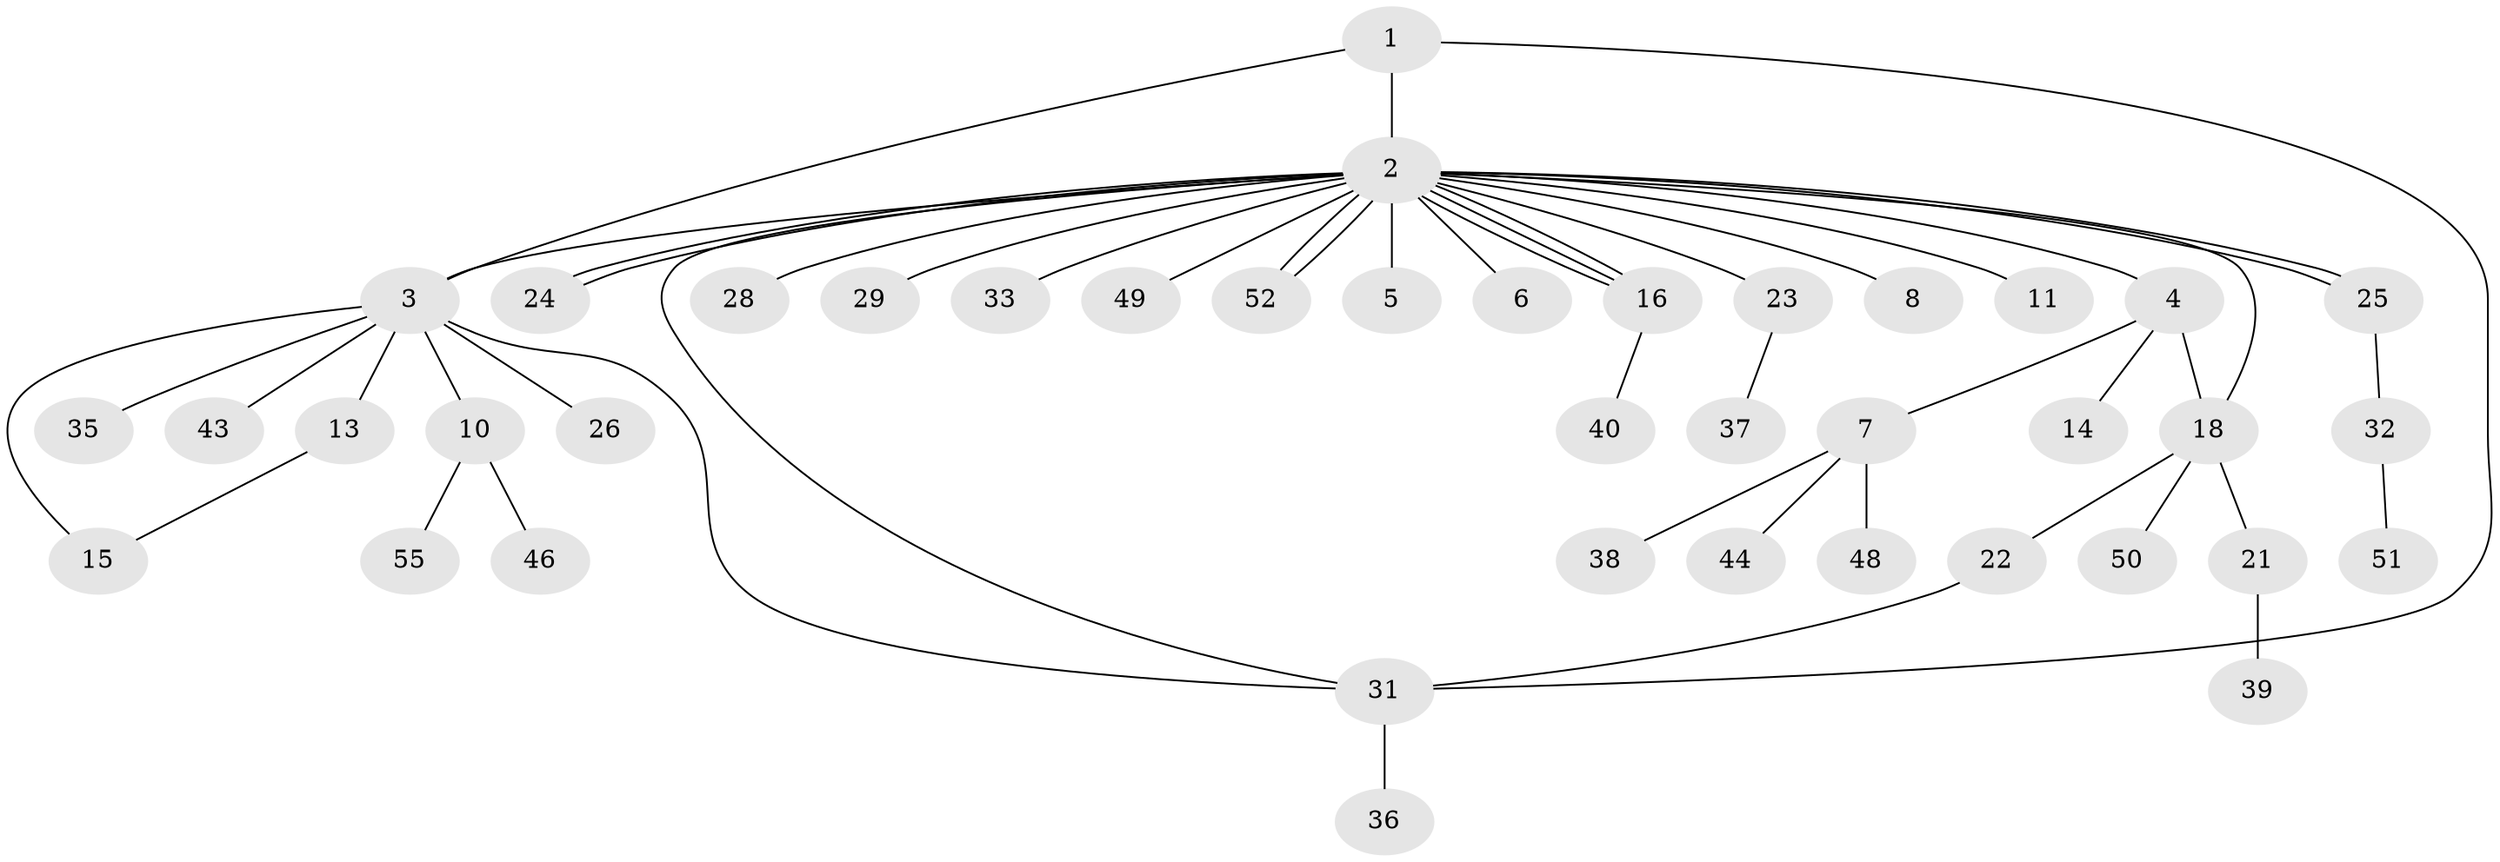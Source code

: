 // original degree distribution, {3: 0.10526315789473684, 26: 0.017543859649122806, 8: 0.017543859649122806, 5: 0.05263157894736842, 1: 0.5087719298245614, 4: 0.07017543859649122, 2: 0.21052631578947367, 6: 0.017543859649122806}
// Generated by graph-tools (version 1.1) at 2025/41/03/06/25 10:41:46]
// undirected, 41 vertices, 51 edges
graph export_dot {
graph [start="1"]
  node [color=gray90,style=filled];
  1 [super="+57"];
  2 [super="+9"];
  3 [super="+20"];
  4 [super="+45"];
  5;
  6;
  7 [super="+12"];
  8;
  10 [super="+41"];
  11;
  13 [super="+19"];
  14;
  15 [super="+17"];
  16 [super="+56"];
  18 [super="+30"];
  21 [super="+34"];
  22 [super="+47"];
  23 [super="+27"];
  24;
  25;
  26;
  28;
  29;
  31 [super="+53"];
  32;
  33;
  35;
  36 [super="+42"];
  37;
  38;
  39;
  40;
  43;
  44;
  46;
  48;
  49;
  50 [super="+54"];
  51;
  52;
  55;
  1 -- 2;
  1 -- 31;
  1 -- 3;
  2 -- 3 [weight=2];
  2 -- 4;
  2 -- 5;
  2 -- 6;
  2 -- 8;
  2 -- 11;
  2 -- 16;
  2 -- 16;
  2 -- 16;
  2 -- 18;
  2 -- 23;
  2 -- 24;
  2 -- 24;
  2 -- 25;
  2 -- 25;
  2 -- 28;
  2 -- 29;
  2 -- 31;
  2 -- 33;
  2 -- 49;
  2 -- 52;
  2 -- 52;
  3 -- 10;
  3 -- 13 [weight=2];
  3 -- 26;
  3 -- 43;
  3 -- 31;
  3 -- 15;
  3 -- 35;
  4 -- 7;
  4 -- 14;
  4 -- 18;
  7 -- 44;
  7 -- 48 [weight=2];
  7 -- 38;
  10 -- 46;
  10 -- 55;
  13 -- 15;
  16 -- 40;
  18 -- 21;
  18 -- 22;
  18 -- 50;
  21 -- 39;
  22 -- 31;
  23 -- 37;
  25 -- 32;
  31 -- 36;
  32 -- 51;
}
